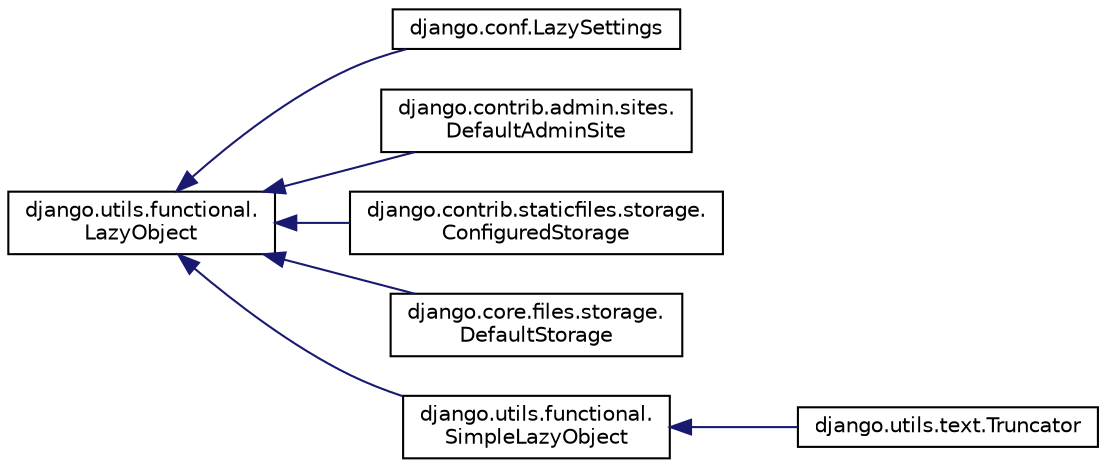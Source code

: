 digraph "Graphical Class Hierarchy"
{
 // LATEX_PDF_SIZE
  edge [fontname="Helvetica",fontsize="10",labelfontname="Helvetica",labelfontsize="10"];
  node [fontname="Helvetica",fontsize="10",shape=record];
  rankdir="LR";
  Node0 [label="django.utils.functional.\lLazyObject",height=0.2,width=0.4,color="black", fillcolor="white", style="filled",URL="$d7/d7a/classdjango_1_1utils_1_1functional_1_1_lazy_object.html",tooltip=" "];
  Node0 -> Node1 [dir="back",color="midnightblue",fontsize="10",style="solid",fontname="Helvetica"];
  Node1 [label="django.conf.LazySettings",height=0.2,width=0.4,color="black", fillcolor="white", style="filled",URL="$dc/d44/classdjango_1_1conf_1_1_lazy_settings.html",tooltip=" "];
  Node0 -> Node2 [dir="back",color="midnightblue",fontsize="10",style="solid",fontname="Helvetica"];
  Node2 [label="django.contrib.admin.sites.\lDefaultAdminSite",height=0.2,width=0.4,color="black", fillcolor="white", style="filled",URL="$d4/d37/classdjango_1_1contrib_1_1admin_1_1sites_1_1_default_admin_site.html",tooltip=" "];
  Node0 -> Node3 [dir="back",color="midnightblue",fontsize="10",style="solid",fontname="Helvetica"];
  Node3 [label="django.contrib.staticfiles.storage.\lConfiguredStorage",height=0.2,width=0.4,color="black", fillcolor="white", style="filled",URL="$d8/d03/classdjango_1_1contrib_1_1staticfiles_1_1storage_1_1_configured_storage.html",tooltip=" "];
  Node0 -> Node4 [dir="back",color="midnightblue",fontsize="10",style="solid",fontname="Helvetica"];
  Node4 [label="django.core.files.storage.\lDefaultStorage",height=0.2,width=0.4,color="black", fillcolor="white", style="filled",URL="$d6/d94/classdjango_1_1core_1_1files_1_1storage_1_1_default_storage.html",tooltip=" "];
  Node0 -> Node5 [dir="back",color="midnightblue",fontsize="10",style="solid",fontname="Helvetica"];
  Node5 [label="django.utils.functional.\lSimpleLazyObject",height=0.2,width=0.4,color="black", fillcolor="white", style="filled",URL="$d3/d4f/classdjango_1_1utils_1_1functional_1_1_simple_lazy_object.html",tooltip=" "];
  Node5 -> Node6 [dir="back",color="midnightblue",fontsize="10",style="solid",fontname="Helvetica"];
  Node6 [label="django.utils.text.Truncator",height=0.2,width=0.4,color="black", fillcolor="white", style="filled",URL="$de/d5c/classdjango_1_1utils_1_1text_1_1_truncator.html",tooltip=" "];
}
